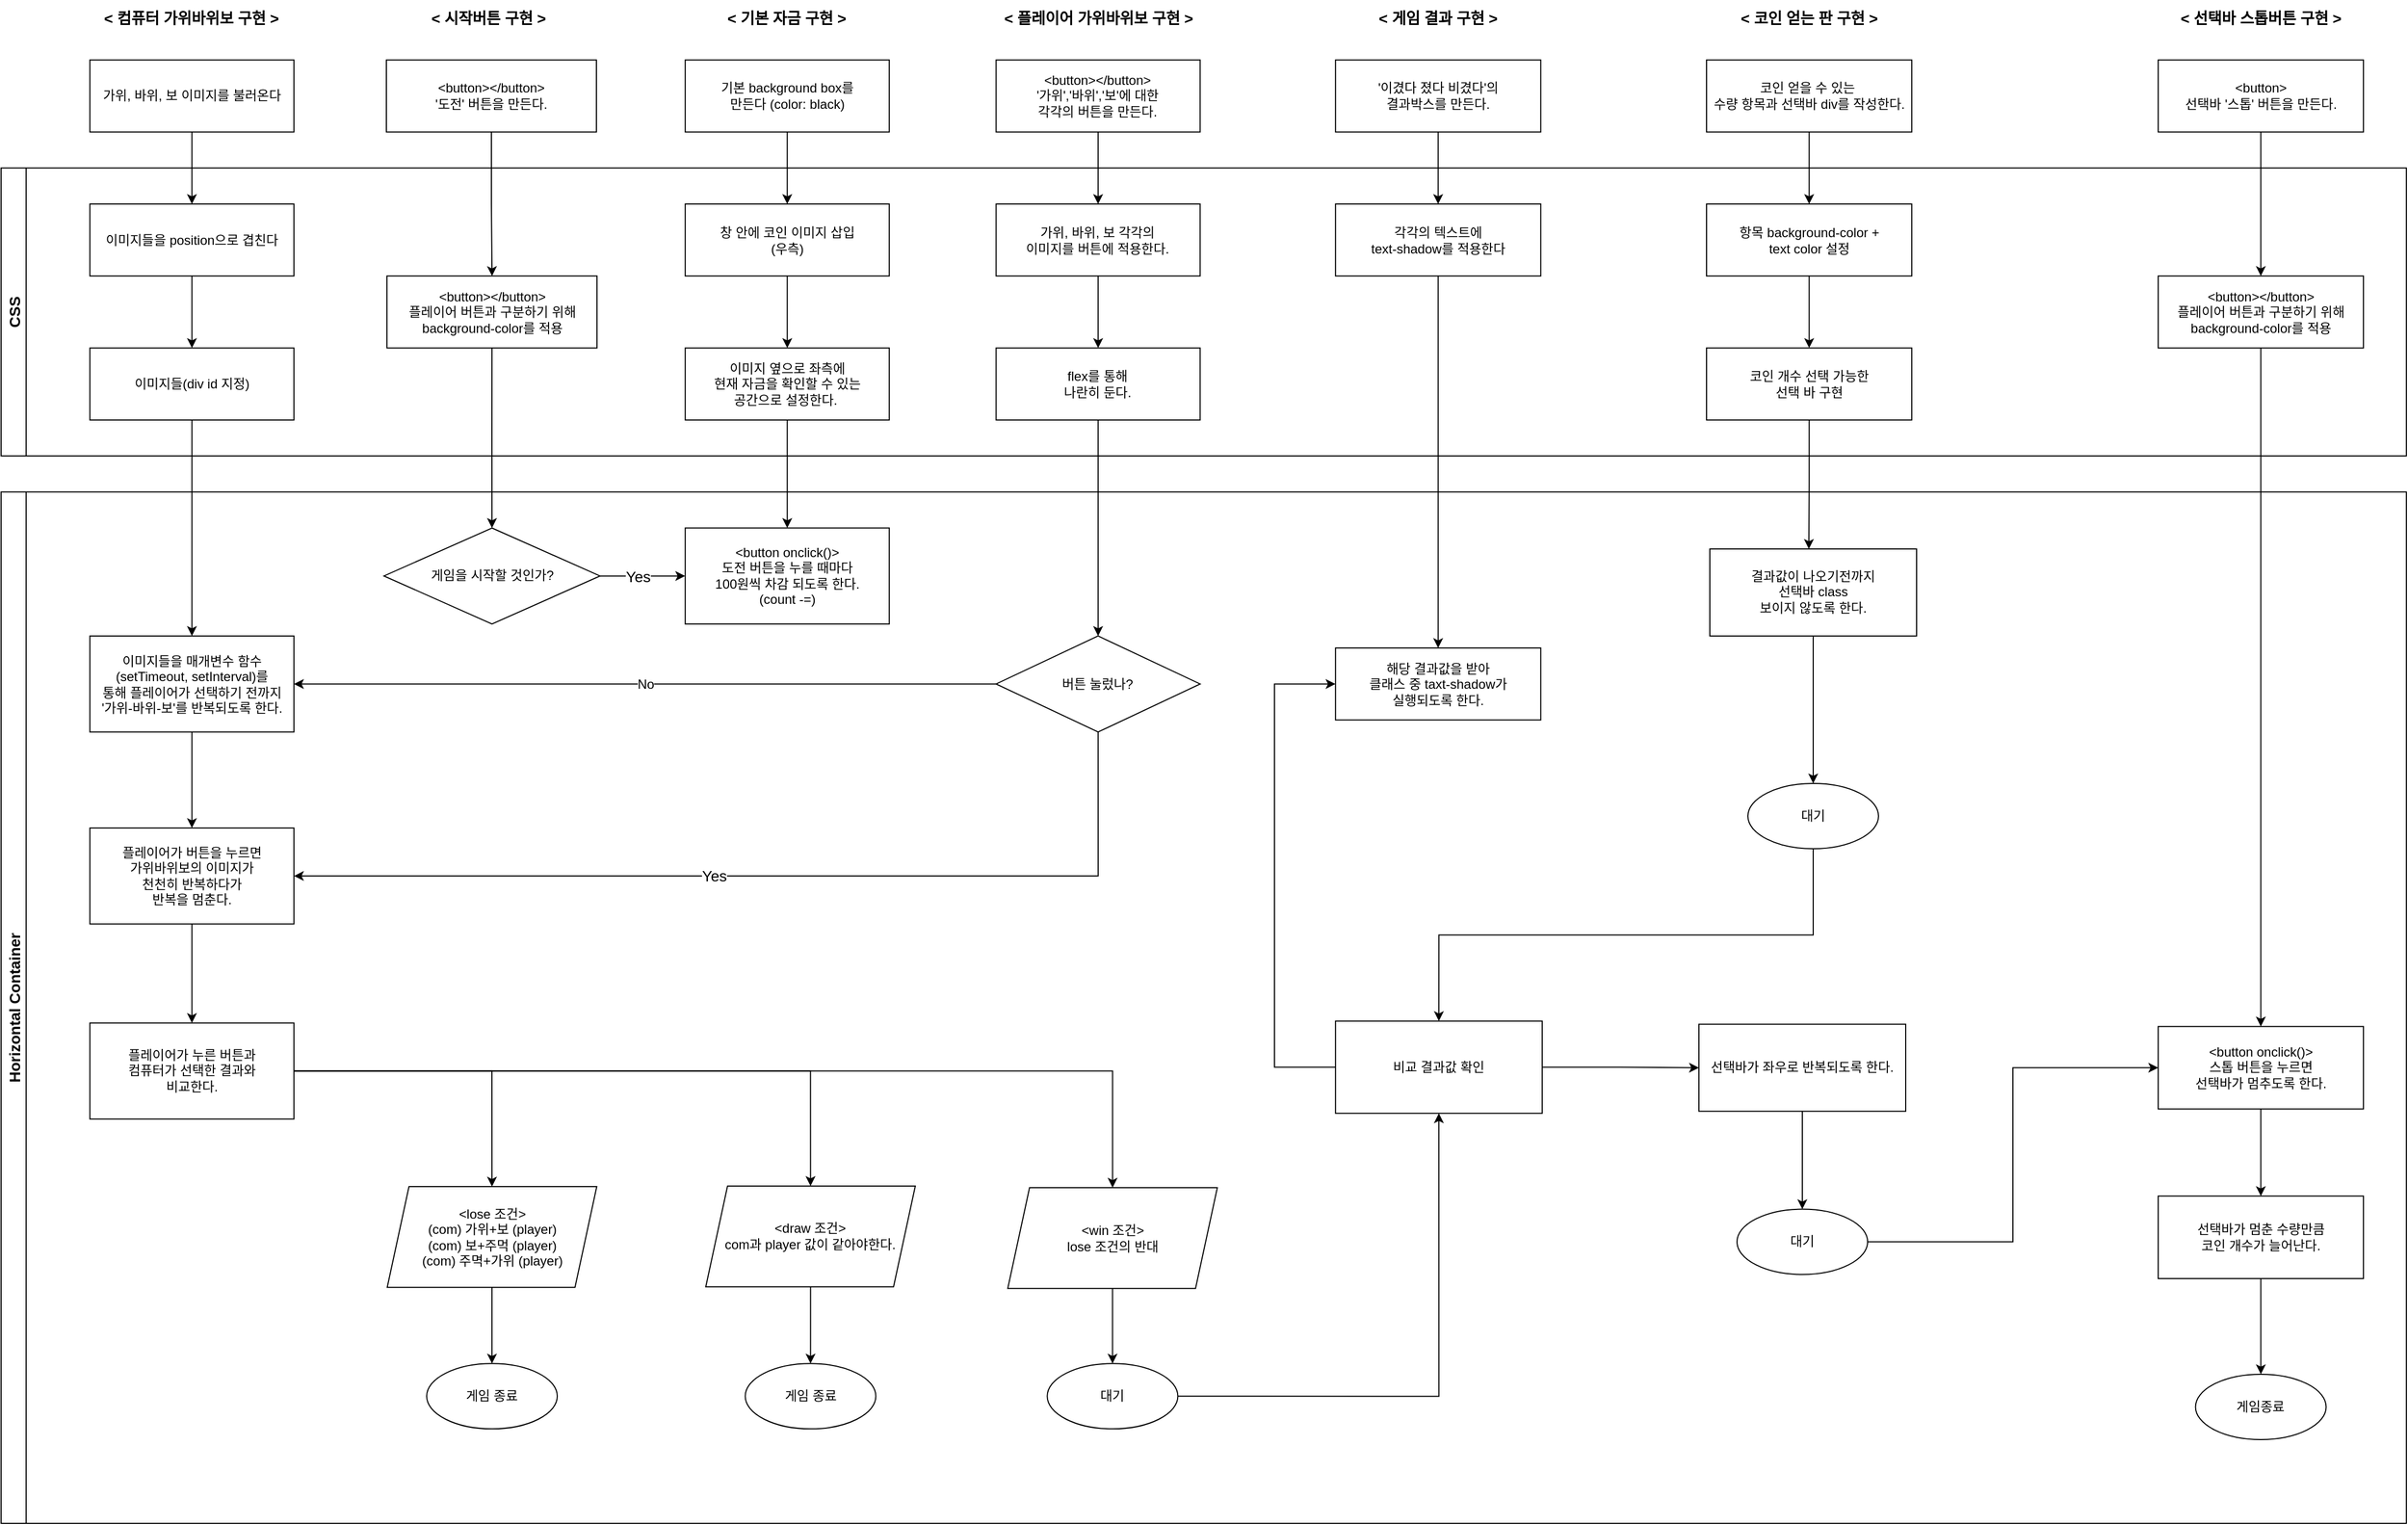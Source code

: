 <mxfile version="20.3.1" type="device"><diagram id="v_62UQOe8SPIbE1IwEj7" name="페이지-1"><mxGraphModel dx="2037" dy="1144" grid="1" gridSize="10" guides="1" tooltips="1" connect="1" arrows="1" fold="1" page="1" pageScale="1" pageWidth="2336" pageHeight="1654" math="0" shadow="0"><root><mxCell id="0"/><mxCell id="1" parent="0"/><mxCell id="Wy5pIwlxlIMgdkzt-to2-44" value="가위, 바위, 보 이미지를 불러온다" style="rounded=0;whiteSpace=wrap;html=1;" vertex="1" parent="1"><mxGeometry x="191.607" y="195.14" width="187.476" height="66.168" as="geometry"/></mxCell><mxCell id="Wy5pIwlxlIMgdkzt-to2-45" value="&amp;lt; 컴퓨터 가위바위보 구현 &amp;gt;" style="text;html=1;strokeColor=none;fillColor=none;align=center;verticalAlign=middle;whiteSpace=wrap;rounded=0;fontSize=14;fontStyle=1" vertex="1" parent="1"><mxGeometry x="197.121" y="140" width="176.448" height="33.084" as="geometry"/></mxCell><mxCell id="Wy5pIwlxlIMgdkzt-to2-47" value="이미지들을 position으로 겹친다" style="rounded=0;whiteSpace=wrap;html=1;" vertex="1" parent="1"><mxGeometry x="191.607" y="327.477" width="187.476" height="66.168" as="geometry"/></mxCell><mxCell id="Wy5pIwlxlIMgdkzt-to2-43" value="" style="edgeStyle=orthogonalEdgeStyle;rounded=0;orthogonalLoop=1;jettySize=auto;html=1;fontSize=14;" edge="1" parent="1" source="Wy5pIwlxlIMgdkzt-to2-44" target="Wy5pIwlxlIMgdkzt-to2-47"><mxGeometry relative="1" as="geometry"/></mxCell><mxCell id="Wy5pIwlxlIMgdkzt-to2-49" value="이미지들(div id 지정)" style="rounded=0;whiteSpace=wrap;html=1;" vertex="1" parent="1"><mxGeometry x="191.607" y="459.813" width="187.476" height="66.168" as="geometry"/></mxCell><mxCell id="Wy5pIwlxlIMgdkzt-to2-46" value="" style="edgeStyle=orthogonalEdgeStyle;rounded=0;orthogonalLoop=1;jettySize=auto;html=1;fontSize=14;" edge="1" parent="1" source="Wy5pIwlxlIMgdkzt-to2-47" target="Wy5pIwlxlIMgdkzt-to2-49"><mxGeometry relative="1" as="geometry"/></mxCell><mxCell id="Wy5pIwlxlIMgdkzt-to2-50" value="&amp;lt; 시작버튼 구현 &amp;gt;" style="text;html=1;strokeColor=none;fillColor=none;align=center;verticalAlign=middle;whiteSpace=wrap;rounded=0;fontSize=14;fontStyle=1" vertex="1" parent="1"><mxGeometry x="469.514" y="140" width="176.448" height="33.084" as="geometry"/></mxCell><mxCell id="Wy5pIwlxlIMgdkzt-to2-52" value="&amp;lt;button&amp;gt;&amp;lt;/button&amp;gt;&lt;br&gt;'도전' 버튼을 만든다." style="rounded=0;whiteSpace=wrap;html=1;" vertex="1" parent="1"><mxGeometry x="464.0" y="195.14" width="192.99" height="66.168" as="geometry"/></mxCell><mxCell id="Wy5pIwlxlIMgdkzt-to2-53" value="게임을 시작할 것인가?" style="rhombus;whiteSpace=wrap;html=1;rounded=0;" vertex="1" parent="1"><mxGeometry x="461.794" y="625.234" width="198.505" height="88.224" as="geometry"/></mxCell><mxCell id="Wy5pIwlxlIMgdkzt-to2-54" value="기본 background box를&lt;br&gt;만든다 (color: black)" style="rounded=0;whiteSpace=wrap;html=1;" vertex="1" parent="1"><mxGeometry x="738.598" y="195.14" width="187.476" height="66.168" as="geometry"/></mxCell><mxCell id="Wy5pIwlxlIMgdkzt-to2-55" value="" style="edgeStyle=orthogonalEdgeStyle;rounded=0;orthogonalLoop=1;jettySize=auto;html=1;fontSize=14;" edge="1" parent="1" source="Wy5pIwlxlIMgdkzt-to2-54" target="Wy5pIwlxlIMgdkzt-to2-57"><mxGeometry relative="1" as="geometry"/></mxCell><mxCell id="Wy5pIwlxlIMgdkzt-to2-56" value="&amp;lt; 기본 자금 구현 &amp;gt;" style="text;html=1;strokeColor=none;fillColor=none;align=center;verticalAlign=middle;whiteSpace=wrap;rounded=0;fontSize=14;fontStyle=1" vertex="1" parent="1"><mxGeometry x="744.112" y="140" width="176.448" height="33.084" as="geometry"/></mxCell><mxCell id="Wy5pIwlxlIMgdkzt-to2-57" value="창 안에 코인 이미지 삽입&lt;br&gt;(우측)" style="rounded=0;whiteSpace=wrap;html=1;" vertex="1" parent="1"><mxGeometry x="738.598" y="327.477" width="187.476" height="66.168" as="geometry"/></mxCell><mxCell id="Wy5pIwlxlIMgdkzt-to2-58" value="" style="edgeStyle=orthogonalEdgeStyle;rounded=0;orthogonalLoop=1;jettySize=auto;html=1;fontSize=14;" edge="1" parent="1" source="Wy5pIwlxlIMgdkzt-to2-57" target="Wy5pIwlxlIMgdkzt-to2-59"><mxGeometry relative="1" as="geometry"/></mxCell><mxCell id="Wy5pIwlxlIMgdkzt-to2-59" value="이미지 옆으로 좌측에&lt;br&gt;현재 자금을 확인할 수 있는&lt;br&gt;공간으로 설정한다.&amp;nbsp;" style="rounded=0;whiteSpace=wrap;html=1;" vertex="1" parent="1"><mxGeometry x="738.598" y="459.813" width="187.476" height="66.168" as="geometry"/></mxCell><mxCell id="Wy5pIwlxlIMgdkzt-to2-60" value="&amp;lt;button onclick()&amp;gt;&lt;br&gt;도전 버튼을 누를 때마다&lt;br&gt;100원씩 차감 되도록 한다.&lt;br&gt;(count -=)" style="rounded=0;whiteSpace=wrap;html=1;" vertex="1" parent="1"><mxGeometry x="738.598" y="625.234" width="187.476" height="88.224" as="geometry"/></mxCell><mxCell id="Wy5pIwlxlIMgdkzt-to2-61" value="" style="edgeStyle=orthogonalEdgeStyle;rounded=0;orthogonalLoop=1;jettySize=auto;html=1;fontSize=14;" edge="1" parent="1" source="Wy5pIwlxlIMgdkzt-to2-59" target="Wy5pIwlxlIMgdkzt-to2-60"><mxGeometry relative="1" as="geometry"/></mxCell><mxCell id="Wy5pIwlxlIMgdkzt-to2-62" style="edgeStyle=orthogonalEdgeStyle;rounded=0;orthogonalLoop=1;jettySize=auto;html=1;exitX=1;exitY=0.5;exitDx=0;exitDy=0;entryX=0;entryY=0.5;entryDx=0;entryDy=0;fontSize=14;" edge="1" parent="1" source="Wy5pIwlxlIMgdkzt-to2-53" target="Wy5pIwlxlIMgdkzt-to2-60"><mxGeometry relative="1" as="geometry"/></mxCell><mxCell id="Wy5pIwlxlIMgdkzt-to2-63" value="Yes" style="edgeLabel;html=1;align=center;verticalAlign=middle;resizable=0;points=[];fontSize=14;" vertex="1" connectable="0" parent="Wy5pIwlxlIMgdkzt-to2-62"><mxGeometry x="-0.38" y="1" relative="1" as="geometry"><mxPoint x="10" y="1" as="offset"/></mxGeometry></mxCell><mxCell id="Wy5pIwlxlIMgdkzt-to2-64" value="&amp;lt; 플레이어 가위바위보 구현 &amp;gt;" style="text;html=1;strokeColor=none;fillColor=none;align=center;verticalAlign=middle;whiteSpace=wrap;rounded=0;fontSize=14;fontStyle=1" vertex="1" parent="1"><mxGeometry x="1007.681" y="140" width="220.561" height="33.084" as="geometry"/></mxCell><mxCell id="Wy5pIwlxlIMgdkzt-to2-65" value="&amp;lt;button&amp;gt;&amp;lt;/button&amp;gt;&lt;br&gt;'가위','바위','보'에 대한&lt;br&gt;각각의 버튼을 만든다." style="rounded=0;whiteSpace=wrap;html=1;" vertex="1" parent="1"><mxGeometry x="1024.224" y="195.14" width="187.476" height="66.168" as="geometry"/></mxCell><mxCell id="Wy5pIwlxlIMgdkzt-to2-66" value="가위, 바위, 보 각각의&lt;br&gt;이미지를 버튼에 적용한다." style="rounded=0;whiteSpace=wrap;html=1;" vertex="1" parent="1"><mxGeometry x="1024.224" y="327.477" width="187.476" height="66.168" as="geometry"/></mxCell><mxCell id="Wy5pIwlxlIMgdkzt-to2-67" value="" style="edgeStyle=orthogonalEdgeStyle;rounded=0;orthogonalLoop=1;jettySize=auto;html=1;fontSize=14;" edge="1" parent="1" source="Wy5pIwlxlIMgdkzt-to2-65" target="Wy5pIwlxlIMgdkzt-to2-66"><mxGeometry relative="1" as="geometry"/></mxCell><mxCell id="Wy5pIwlxlIMgdkzt-to2-68" value="flex를 통해&lt;br&gt;나란히 둔다." style="rounded=0;whiteSpace=wrap;html=1;" vertex="1" parent="1"><mxGeometry x="1024.224" y="459.813" width="187.476" height="66.168" as="geometry"/></mxCell><mxCell id="Wy5pIwlxlIMgdkzt-to2-69" value="" style="edgeStyle=orthogonalEdgeStyle;rounded=0;orthogonalLoop=1;jettySize=auto;html=1;fontSize=14;" edge="1" parent="1" source="Wy5pIwlxlIMgdkzt-to2-66" target="Wy5pIwlxlIMgdkzt-to2-68"><mxGeometry relative="1" as="geometry"/></mxCell><mxCell id="Wy5pIwlxlIMgdkzt-to2-75" value="CSS" style="swimlane;horizontal=0;strokeColor=default;fontSize=14;" vertex="1" parent="1"><mxGeometry x="110" y="294.39" width="2210" height="264.67" as="geometry"/></mxCell><mxCell id="Wy5pIwlxlIMgdkzt-to2-76" value="&amp;lt;button&amp;gt;&amp;lt;/button&amp;gt;&lt;br&gt;플레이어 버튼과 구분하기 위해&lt;br&gt;background-color를 적용" style="rounded=0;whiteSpace=wrap;html=1;" vertex="1" parent="Wy5pIwlxlIMgdkzt-to2-75"><mxGeometry x="354.551" y="99.252" width="192.99" height="66.168" as="geometry"/></mxCell><mxCell id="Wy5pIwlxlIMgdkzt-to2-118" value="각각의 텍스트에&lt;br&gt;text-shadow를 적용한다" style="rounded=0;whiteSpace=wrap;html=1;strokeColor=default;fontSize=12;" vertex="1" parent="Wy5pIwlxlIMgdkzt-to2-75"><mxGeometry x="1226.102" y="33.084" width="188.579" height="66.168" as="geometry"/></mxCell><mxCell id="Wy5pIwlxlIMgdkzt-to2-153" value="항목 background-color +&lt;br&gt;text color 설정" style="rounded=0;whiteSpace=wrap;html=1;strokeColor=default;fontSize=12;" vertex="1" parent="Wy5pIwlxlIMgdkzt-to2-75"><mxGeometry x="1566.992" y="33.088" width="188.579" height="66.168" as="geometry"/></mxCell><mxCell id="Wy5pIwlxlIMgdkzt-to2-155" value="코인 개수 선택 가능한&lt;br&gt;선택 바 구현" style="rounded=0;whiteSpace=wrap;html=1;strokeColor=default;fontSize=12;" vertex="1" parent="Wy5pIwlxlIMgdkzt-to2-75"><mxGeometry x="1566.992" y="165.417" width="188.579" height="66.168" as="geometry"/></mxCell><mxCell id="Wy5pIwlxlIMgdkzt-to2-156" value="" style="edgeStyle=orthogonalEdgeStyle;rounded=0;orthogonalLoop=1;jettySize=auto;html=1;fontSize=12;" edge="1" parent="Wy5pIwlxlIMgdkzt-to2-75" source="Wy5pIwlxlIMgdkzt-to2-153" target="Wy5pIwlxlIMgdkzt-to2-155"><mxGeometry relative="1" as="geometry"/></mxCell><mxCell id="Wy5pIwlxlIMgdkzt-to2-180" value="&amp;lt;button&amp;gt;&amp;lt;/button&amp;gt;&lt;br&gt;플레이어 버튼과 구분하기 위해&lt;br&gt;background-color를 적용" style="rounded=0;whiteSpace=wrap;html=1;strokeColor=default;fontSize=12;" vertex="1" parent="Wy5pIwlxlIMgdkzt-to2-75"><mxGeometry x="1981.992" y="99.258" width="188.579" height="66.168" as="geometry"/></mxCell><mxCell id="Wy5pIwlxlIMgdkzt-to2-77" value="" style="edgeStyle=orthogonalEdgeStyle;rounded=0;orthogonalLoop=1;jettySize=auto;html=1;fontSize=14;" edge="1" parent="1" source="Wy5pIwlxlIMgdkzt-to2-52" target="Wy5pIwlxlIMgdkzt-to2-76"><mxGeometry relative="1" as="geometry"/></mxCell><mxCell id="Wy5pIwlxlIMgdkzt-to2-78" style="edgeStyle=orthogonalEdgeStyle;rounded=0;orthogonalLoop=1;jettySize=auto;html=1;exitX=0.5;exitY=1;exitDx=0;exitDy=0;fontSize=14;" edge="1" parent="1" source="Wy5pIwlxlIMgdkzt-to2-76" target="Wy5pIwlxlIMgdkzt-to2-53"><mxGeometry relative="1" as="geometry"/></mxCell><mxCell id="Wy5pIwlxlIMgdkzt-to2-79" value="Horizontal Container" style="swimlane;horizontal=0;strokeColor=default;fontSize=14;" vertex="1" parent="1"><mxGeometry x="110" y="592.15" width="2210" height="947.85" as="geometry"/></mxCell><mxCell id="Wy5pIwlxlIMgdkzt-to2-107" value="No" style="edgeStyle=orthogonalEdgeStyle;rounded=0;orthogonalLoop=1;jettySize=auto;html=1;entryX=1;entryY=0.5;entryDx=0;entryDy=0;fontSize=12;" edge="1" parent="Wy5pIwlxlIMgdkzt-to2-79" source="Wy5pIwlxlIMgdkzt-to2-82" target="Wy5pIwlxlIMgdkzt-to2-70"><mxGeometry relative="1" as="geometry"/></mxCell><mxCell id="Wy5pIwlxlIMgdkzt-to2-82" value="버튼 눌렀나?" style="rhombus;whiteSpace=wrap;html=1;strokeColor=default;fontSize=12;" vertex="1" parent="Wy5pIwlxlIMgdkzt-to2-79"><mxGeometry x="914.224" y="132.336" width="187.476" height="88.224" as="geometry"/></mxCell><mxCell id="Wy5pIwlxlIMgdkzt-to2-70" value="이미지들을 매개변수 함수&lt;br&gt;(setTimeout, setInterval)를&lt;br&gt;통해 플레이어가 선택하기 전까지&lt;br&gt;'가위-바위-보'를 반복되도록 한다." style="rounded=0;whiteSpace=wrap;html=1;" vertex="1" parent="Wy5pIwlxlIMgdkzt-to2-79"><mxGeometry x="81.607" y="132.336" width="187.476" height="88.224" as="geometry"/></mxCell><mxCell id="Wy5pIwlxlIMgdkzt-to2-120" value="해당 결과값을 받아&lt;br&gt;클래스 중 taxt-shadow가&lt;br&gt;실행되도록 한다." style="rounded=0;whiteSpace=wrap;html=1;strokeColor=default;fontSize=12;" vertex="1" parent="Wy5pIwlxlIMgdkzt-to2-79"><mxGeometry x="1226.102" y="143.364" width="188.579" height="66.168" as="geometry"/></mxCell><mxCell id="Wy5pIwlxlIMgdkzt-to2-192" style="edgeStyle=orthogonalEdgeStyle;rounded=0;orthogonalLoop=1;jettySize=auto;html=1;exitX=1;exitY=0.5;exitDx=0;exitDy=0;entryX=0;entryY=0.5;entryDx=0;entryDy=0;fontSize=12;" edge="1" parent="Wy5pIwlxlIMgdkzt-to2-79" source="Wy5pIwlxlIMgdkzt-to2-128" target="Wy5pIwlxlIMgdkzt-to2-176"><mxGeometry relative="1" as="geometry"/></mxCell><mxCell id="Wy5pIwlxlIMgdkzt-to2-197" style="edgeStyle=orthogonalEdgeStyle;rounded=0;orthogonalLoop=1;jettySize=auto;html=1;exitX=0;exitY=0.5;exitDx=0;exitDy=0;entryX=0;entryY=0.5;entryDx=0;entryDy=0;fontSize=12;" edge="1" parent="Wy5pIwlxlIMgdkzt-to2-79" source="Wy5pIwlxlIMgdkzt-to2-128" target="Wy5pIwlxlIMgdkzt-to2-120"><mxGeometry relative="1" as="geometry"><Array as="points"><mxPoint x="1170" y="529"/><mxPoint x="1170" y="176"/></Array></mxGeometry></mxCell><mxCell id="Wy5pIwlxlIMgdkzt-to2-128" value="비교 결과값 확인" style="whiteSpace=wrap;html=1;rounded=0;" vertex="1" parent="Wy5pIwlxlIMgdkzt-to2-79"><mxGeometry x="1226.1" y="486.23" width="189.9" height="84.77" as="geometry"/></mxCell><mxCell id="Wy5pIwlxlIMgdkzt-to2-150" style="edgeStyle=orthogonalEdgeStyle;rounded=0;orthogonalLoop=1;jettySize=auto;html=1;exitX=1;exitY=0.5;exitDx=0;exitDy=0;entryX=0.5;entryY=1;entryDx=0;entryDy=0;fontSize=12;" edge="1" parent="Wy5pIwlxlIMgdkzt-to2-79" source="Wy5pIwlxlIMgdkzt-to2-140" target="Wy5pIwlxlIMgdkzt-to2-128"><mxGeometry relative="1" as="geometry"/></mxCell><mxCell id="Wy5pIwlxlIMgdkzt-to2-140" value="대기" style="ellipse;whiteSpace=wrap;html=1;rounded=0;" vertex="1" parent="Wy5pIwlxlIMgdkzt-to2-79"><mxGeometry x="961.213" y="801.01" width="120" height="60" as="geometry"/></mxCell><mxCell id="Wy5pIwlxlIMgdkzt-to2-142" value="게임 종료" style="ellipse;whiteSpace=wrap;html=1;rounded=0;" vertex="1" parent="Wy5pIwlxlIMgdkzt-to2-79"><mxGeometry x="683.736" y="801.01" width="120" height="60" as="geometry"/></mxCell><mxCell id="Wy5pIwlxlIMgdkzt-to2-146" value="게임 종료" style="ellipse;whiteSpace=wrap;html=1;rounded=0;" vertex="1" parent="Wy5pIwlxlIMgdkzt-to2-79"><mxGeometry x="391.046" y="801.01" width="120" height="60" as="geometry"/></mxCell><mxCell id="Wy5pIwlxlIMgdkzt-to2-168" value="&amp;lt;win 조건&amp;gt;&lt;br&gt;lose 조건의 반대" style="shape=parallelogram;perimeter=parallelogramPerimeter;whiteSpace=wrap;html=1;fixedSize=1;strokeColor=default;fontSize=12;" vertex="1" parent="Wy5pIwlxlIMgdkzt-to2-79"><mxGeometry x="924.95" y="639.39" width="192.53" height="92.62" as="geometry"/></mxCell><mxCell id="Wy5pIwlxlIMgdkzt-to2-141" value="" style="edgeStyle=orthogonalEdgeStyle;rounded=0;orthogonalLoop=1;jettySize=auto;html=1;fontSize=12;exitX=0.5;exitY=1;exitDx=0;exitDy=0;" edge="1" parent="Wy5pIwlxlIMgdkzt-to2-79" source="Wy5pIwlxlIMgdkzt-to2-168" target="Wy5pIwlxlIMgdkzt-to2-140"><mxGeometry relative="1" as="geometry"><mxPoint x="1021.286" y="726.617" as="sourcePoint"/></mxGeometry></mxCell><mxCell id="Wy5pIwlxlIMgdkzt-to2-173" value="" style="edgeStyle=orthogonalEdgeStyle;rounded=0;orthogonalLoop=1;jettySize=auto;html=1;fontSize=12;" edge="1" parent="Wy5pIwlxlIMgdkzt-to2-79" source="Wy5pIwlxlIMgdkzt-to2-169" target="Wy5pIwlxlIMgdkzt-to2-142"><mxGeometry relative="1" as="geometry"/></mxCell><mxCell id="Wy5pIwlxlIMgdkzt-to2-169" value="&amp;lt;draw 조건&amp;gt;&lt;br&gt;com과 player 값이 같아야한다." style="shape=parallelogram;perimeter=parallelogramPerimeter;whiteSpace=wrap;html=1;fixedSize=1;strokeColor=default;fontSize=12;" vertex="1" parent="Wy5pIwlxlIMgdkzt-to2-79"><mxGeometry x="647.47" y="637.85" width="192.53" height="92.62" as="geometry"/></mxCell><mxCell id="Wy5pIwlxlIMgdkzt-to2-186" style="edgeStyle=orthogonalEdgeStyle;rounded=0;orthogonalLoop=1;jettySize=auto;html=1;exitX=1;exitY=0.5;exitDx=0;exitDy=0;entryX=0.5;entryY=0;entryDx=0;entryDy=0;fontSize=12;" edge="1" parent="Wy5pIwlxlIMgdkzt-to2-79" source="Wy5pIwlxlIMgdkzt-to2-112" target="Wy5pIwlxlIMgdkzt-to2-169"><mxGeometry relative="1" as="geometry"/></mxCell><mxCell id="Wy5pIwlxlIMgdkzt-to2-187" style="edgeStyle=orthogonalEdgeStyle;rounded=0;orthogonalLoop=1;jettySize=auto;html=1;exitX=1;exitY=0.5;exitDx=0;exitDy=0;fontSize=12;" edge="1" parent="Wy5pIwlxlIMgdkzt-to2-79" source="Wy5pIwlxlIMgdkzt-to2-112" target="Wy5pIwlxlIMgdkzt-to2-168"><mxGeometry relative="1" as="geometry"/></mxCell><mxCell id="Wy5pIwlxlIMgdkzt-to2-112" value="플레이어가 누른 버튼과&lt;br&gt;컴퓨터가 선택한 결과와&lt;br&gt;비교한다." style="rounded=0;whiteSpace=wrap;html=1;" vertex="1" parent="Wy5pIwlxlIMgdkzt-to2-79"><mxGeometry x="81.607" y="488.003" width="187.476" height="88.224" as="geometry"/></mxCell><mxCell id="Wy5pIwlxlIMgdkzt-to2-176" value="선택바가 좌우로 반복되도록 한다." style="rounded=0;whiteSpace=wrap;html=1;strokeColor=default;fontSize=12;" vertex="1" parent="Wy5pIwlxlIMgdkzt-to2-79"><mxGeometry x="1560" y="489.12" width="190" height="80" as="geometry"/></mxCell><mxCell id="Wy5pIwlxlIMgdkzt-to2-163" value="결과값이 나오기전까지&lt;br&gt;선택바 class&lt;br&gt;보이지 않도록 한다." style="whiteSpace=wrap;html=1;rounded=0;" vertex="1" parent="Wy5pIwlxlIMgdkzt-to2-79"><mxGeometry x="1570" y="52.34" width="190" height="80" as="geometry"/></mxCell><mxCell id="Wy5pIwlxlIMgdkzt-to2-182" value="&amp;lt;button onclick()&amp;gt;&lt;br&gt;스톱 버튼을 누르면&lt;br&gt;선택바가 멈추도록 한다." style="rounded=0;whiteSpace=wrap;html=1;strokeColor=default;fontSize=12;" vertex="1" parent="Wy5pIwlxlIMgdkzt-to2-79"><mxGeometry x="1981.99" y="491.2" width="188.58" height="75.84" as="geometry"/></mxCell><mxCell id="Wy5pIwlxlIMgdkzt-to2-198" style="edgeStyle=orthogonalEdgeStyle;rounded=0;orthogonalLoop=1;jettySize=auto;html=1;exitX=0.5;exitY=1;exitDx=0;exitDy=0;entryX=0.5;entryY=0;entryDx=0;entryDy=0;fontSize=12;" edge="1" parent="Wy5pIwlxlIMgdkzt-to2-79" source="Wy5pIwlxlIMgdkzt-to2-190" target="Wy5pIwlxlIMgdkzt-to2-128"><mxGeometry relative="1" as="geometry"/></mxCell><mxCell id="Wy5pIwlxlIMgdkzt-to2-190" value="대기" style="ellipse;whiteSpace=wrap;html=1;rounded=0;" vertex="1" parent="Wy5pIwlxlIMgdkzt-to2-79"><mxGeometry x="1605" y="267.85" width="120" height="60" as="geometry"/></mxCell><mxCell id="Wy5pIwlxlIMgdkzt-to2-191" value="" style="edgeStyle=orthogonalEdgeStyle;rounded=0;orthogonalLoop=1;jettySize=auto;html=1;fontSize=12;" edge="1" parent="Wy5pIwlxlIMgdkzt-to2-79" source="Wy5pIwlxlIMgdkzt-to2-163" target="Wy5pIwlxlIMgdkzt-to2-190"><mxGeometry relative="1" as="geometry"/></mxCell><mxCell id="Wy5pIwlxlIMgdkzt-to2-104" value="플레이어가 버튼을 누르면&lt;br&gt;가위바위보의 이미지가&lt;br&gt;천천히 반복하다가&lt;br&gt;반복을 멈춘다." style="rounded=0;whiteSpace=wrap;html=1;" vertex="1" parent="1"><mxGeometry x="191.607" y="900.935" width="187.476" height="88.224" as="geometry"/></mxCell><mxCell id="Wy5pIwlxlIMgdkzt-to2-83" style="edgeStyle=orthogonalEdgeStyle;rounded=0;orthogonalLoop=1;jettySize=auto;html=1;exitX=0.5;exitY=1;exitDx=0;exitDy=0;entryX=0.5;entryY=0;entryDx=0;entryDy=0;fontSize=14;" edge="1" parent="1" source="Wy5pIwlxlIMgdkzt-to2-68" target="Wy5pIwlxlIMgdkzt-to2-82"><mxGeometry relative="1" as="geometry"/></mxCell><mxCell id="Wy5pIwlxlIMgdkzt-to2-89" value="" style="edgeStyle=orthogonalEdgeStyle;rounded=0;orthogonalLoop=1;jettySize=auto;html=1;fontSize=14;entryX=1;entryY=0.5;entryDx=0;entryDy=0;exitX=0.5;exitY=1;exitDx=0;exitDy=0;" edge="1" parent="1" source="Wy5pIwlxlIMgdkzt-to2-82" target="Wy5pIwlxlIMgdkzt-to2-104"><mxGeometry relative="1" as="geometry"><mxPoint x="1117.962" y="878.879" as="targetPoint"/><Array as="points"><mxPoint x="1118" y="945"/></Array></mxGeometry></mxCell><mxCell id="Wy5pIwlxlIMgdkzt-to2-90" value="Yes" style="edgeLabel;html=1;align=center;verticalAlign=middle;resizable=0;points=[];fontSize=14;" vertex="1" connectable="0" parent="Wy5pIwlxlIMgdkzt-to2-89"><mxGeometry x="0.051" relative="1" as="geometry"><mxPoint x="-28" as="offset"/></mxGeometry></mxCell><mxCell id="Wy5pIwlxlIMgdkzt-to2-108" style="edgeStyle=orthogonalEdgeStyle;rounded=0;orthogonalLoop=1;jettySize=auto;html=1;exitX=0.5;exitY=1;exitDx=0;exitDy=0;entryX=0.5;entryY=0;entryDx=0;entryDy=0;fontSize=12;" edge="1" parent="1" source="Wy5pIwlxlIMgdkzt-to2-70" target="Wy5pIwlxlIMgdkzt-to2-104"><mxGeometry relative="1" as="geometry"/></mxCell><mxCell id="Wy5pIwlxlIMgdkzt-to2-48" value="" style="edgeStyle=orthogonalEdgeStyle;rounded=0;orthogonalLoop=1;jettySize=auto;html=1;fontSize=14;entryX=0.5;entryY=0;entryDx=0;entryDy=0;" edge="1" parent="1" source="Wy5pIwlxlIMgdkzt-to2-49" target="Wy5pIwlxlIMgdkzt-to2-70"><mxGeometry relative="1" as="geometry"><mxPoint x="285.346" y="680.374" as="targetPoint"/></mxGeometry></mxCell><mxCell id="Wy5pIwlxlIMgdkzt-to2-116" value="&amp;lt; 게임 결과 구현 &amp;gt;" style="text;html=1;strokeColor=none;fillColor=none;align=center;verticalAlign=middle;whiteSpace=wrap;rounded=0;fontSize=14;fontStyle=1" vertex="1" parent="1"><mxGeometry x="1320.111" y="140" width="220.561" height="33.084" as="geometry"/></mxCell><mxCell id="Wy5pIwlxlIMgdkzt-to2-119" value="" style="edgeStyle=orthogonalEdgeStyle;rounded=0;orthogonalLoop=1;jettySize=auto;html=1;fontSize=12;" edge="1" parent="1" source="Wy5pIwlxlIMgdkzt-to2-117" target="Wy5pIwlxlIMgdkzt-to2-118"><mxGeometry relative="1" as="geometry"/></mxCell><mxCell id="Wy5pIwlxlIMgdkzt-to2-117" value="'이겼다 졌다 비겼다'의&lt;br&gt;결과박스를 만든다." style="rounded=0;whiteSpace=wrap;html=1;strokeColor=default;fontSize=12;" vertex="1" parent="1"><mxGeometry x="1336.102" y="195.14" width="188.579" height="66.168" as="geometry"/></mxCell><mxCell id="Wy5pIwlxlIMgdkzt-to2-121" value="" style="edgeStyle=orthogonalEdgeStyle;rounded=0;orthogonalLoop=1;jettySize=auto;html=1;fontSize=12;" edge="1" parent="1" source="Wy5pIwlxlIMgdkzt-to2-118" target="Wy5pIwlxlIMgdkzt-to2-120"><mxGeometry relative="1" as="geometry"/></mxCell><mxCell id="Wy5pIwlxlIMgdkzt-to2-113" value="" style="edgeStyle=orthogonalEdgeStyle;rounded=0;orthogonalLoop=1;jettySize=auto;html=1;fontSize=12;" edge="1" parent="1" source="Wy5pIwlxlIMgdkzt-to2-104" target="Wy5pIwlxlIMgdkzt-to2-112"><mxGeometry relative="1" as="geometry"/></mxCell><mxCell id="Wy5pIwlxlIMgdkzt-to2-115" value="" style="edgeStyle=orthogonalEdgeStyle;rounded=0;orthogonalLoop=1;jettySize=auto;html=1;fontSize=12;entryX=0.5;entryY=0;entryDx=0;entryDy=0;" edge="1" parent="1" source="Wy5pIwlxlIMgdkzt-to2-112" target="Wy5pIwlxlIMgdkzt-to2-174"><mxGeometry relative="1" as="geometry"><mxPoint x="426.308" y="1121.495" as="targetPoint"/></mxGeometry></mxCell><mxCell id="Wy5pIwlxlIMgdkzt-to2-147" value="" style="edgeStyle=orthogonalEdgeStyle;rounded=0;orthogonalLoop=1;jettySize=auto;html=1;fontSize=12;exitX=0.5;exitY=1;exitDx=0;exitDy=0;" edge="1" parent="1" source="Wy5pIwlxlIMgdkzt-to2-174" target="Wy5pIwlxlIMgdkzt-to2-146"><mxGeometry relative="1" as="geometry"><mxPoint x="520.0" y="1318.767" as="sourcePoint"/></mxGeometry></mxCell><mxCell id="Wy5pIwlxlIMgdkzt-to2-151" value="&amp;lt; 코인 얻는 판 구현 &amp;gt;" style="text;html=1;strokeColor=none;fillColor=none;align=center;verticalAlign=middle;whiteSpace=wrap;rounded=0;fontSize=14;fontStyle=1" vertex="1" parent="1"><mxGeometry x="1661.001" y="140" width="220.561" height="33.084" as="geometry"/></mxCell><mxCell id="Wy5pIwlxlIMgdkzt-to2-154" value="" style="edgeStyle=orthogonalEdgeStyle;rounded=0;orthogonalLoop=1;jettySize=auto;html=1;fontSize=12;" edge="1" parent="1" source="Wy5pIwlxlIMgdkzt-to2-152" target="Wy5pIwlxlIMgdkzt-to2-153"><mxGeometry relative="1" as="geometry"/></mxCell><mxCell id="Wy5pIwlxlIMgdkzt-to2-152" value="코인 얻을 수 있는&amp;nbsp;&lt;br&gt;수량 항목과 선택바 div를 작성한다." style="rounded=0;whiteSpace=wrap;html=1;strokeColor=default;fontSize=12;" vertex="1" parent="1"><mxGeometry x="1676.992" y="195.14" width="188.579" height="66.168" as="geometry"/></mxCell><mxCell id="Wy5pIwlxlIMgdkzt-to2-158" value="" style="edgeStyle=orthogonalEdgeStyle;rounded=0;orthogonalLoop=1;jettySize=auto;html=1;fontSize=12;entryX=0.5;entryY=0;entryDx=0;entryDy=0;" edge="1" parent="1" source="Wy5pIwlxlIMgdkzt-to2-155"><mxGeometry relative="1" as="geometry"><mxPoint x="1771" y="644.49" as="targetPoint"/></mxGeometry></mxCell><mxCell id="Wy5pIwlxlIMgdkzt-to2-174" value="&amp;lt;lose 조건&amp;gt;&lt;br&gt;(com) 가위+보 (player)&lt;br&gt;(com) 보+주먹 (player)&lt;br&gt;(com) 주멱+가위 (player)" style="shape=parallelogram;perimeter=parallelogramPerimeter;whiteSpace=wrap;html=1;fixedSize=1;strokeColor=default;fontSize=12;" vertex="1" parent="1"><mxGeometry x="464.78" y="1230.54" width="192.53" height="92.62" as="geometry"/></mxCell><mxCell id="Wy5pIwlxlIMgdkzt-to2-178" value="&amp;lt; 선택바 스톱버튼 구현 &amp;gt;" style="text;html=1;strokeColor=none;fillColor=none;align=center;verticalAlign=middle;whiteSpace=wrap;rounded=0;fontSize=14;fontStyle=1" vertex="1" parent="1"><mxGeometry x="2076.001" y="140" width="220.561" height="33.084" as="geometry"/></mxCell><mxCell id="Wy5pIwlxlIMgdkzt-to2-181" value="" style="edgeStyle=orthogonalEdgeStyle;rounded=0;orthogonalLoop=1;jettySize=auto;html=1;fontSize=12;" edge="1" parent="1" source="Wy5pIwlxlIMgdkzt-to2-179" target="Wy5pIwlxlIMgdkzt-to2-180"><mxGeometry relative="1" as="geometry"/></mxCell><mxCell id="Wy5pIwlxlIMgdkzt-to2-179" value="&amp;lt;button&amp;gt;&lt;br&gt;선택바 '스톱' 버튼을 만든다." style="rounded=0;whiteSpace=wrap;html=1;strokeColor=default;fontSize=12;" vertex="1" parent="1"><mxGeometry x="2091.992" y="195.14" width="188.579" height="66.168" as="geometry"/></mxCell><mxCell id="Wy5pIwlxlIMgdkzt-to2-183" value="" style="edgeStyle=orthogonalEdgeStyle;rounded=0;orthogonalLoop=1;jettySize=auto;html=1;fontSize=12;" edge="1" parent="1" source="Wy5pIwlxlIMgdkzt-to2-180" target="Wy5pIwlxlIMgdkzt-to2-182"><mxGeometry relative="1" as="geometry"/></mxCell><mxCell id="Wy5pIwlxlIMgdkzt-to2-201" style="edgeStyle=orthogonalEdgeStyle;rounded=0;orthogonalLoop=1;jettySize=auto;html=1;exitX=1;exitY=0.5;exitDx=0;exitDy=0;entryX=0;entryY=0.5;entryDx=0;entryDy=0;fontSize=12;" edge="1" parent="1" source="Wy5pIwlxlIMgdkzt-to2-199" target="Wy5pIwlxlIMgdkzt-to2-182"><mxGeometry relative="1" as="geometry"/></mxCell><mxCell id="Wy5pIwlxlIMgdkzt-to2-199" value="대기" style="ellipse;whiteSpace=wrap;html=1;rounded=0;" vertex="1" parent="1"><mxGeometry x="1705" y="1251.27" width="120" height="60" as="geometry"/></mxCell><mxCell id="Wy5pIwlxlIMgdkzt-to2-200" value="" style="edgeStyle=orthogonalEdgeStyle;rounded=0;orthogonalLoop=1;jettySize=auto;html=1;fontSize=12;" edge="1" parent="1" source="Wy5pIwlxlIMgdkzt-to2-176" target="Wy5pIwlxlIMgdkzt-to2-199"><mxGeometry relative="1" as="geometry"/></mxCell><mxCell id="Wy5pIwlxlIMgdkzt-to2-209" value="" style="edgeStyle=orthogonalEdgeStyle;rounded=0;orthogonalLoop=1;jettySize=auto;html=1;fontSize=12;" edge="1" parent="1" source="Wy5pIwlxlIMgdkzt-to2-206" target="Wy5pIwlxlIMgdkzt-to2-208"><mxGeometry relative="1" as="geometry"/></mxCell><mxCell id="Wy5pIwlxlIMgdkzt-to2-206" value="선택바가 멈춘 수량만큼&lt;br&gt;코인 개수가 늘어난다." style="rounded=0;whiteSpace=wrap;html=1;strokeColor=default;fontSize=12;" vertex="1" parent="1"><mxGeometry x="2091.99" y="1239.19" width="188.58" height="75.84" as="geometry"/></mxCell><mxCell id="Wy5pIwlxlIMgdkzt-to2-207" value="" style="edgeStyle=orthogonalEdgeStyle;rounded=0;orthogonalLoop=1;jettySize=auto;html=1;fontSize=12;" edge="1" parent="1" source="Wy5pIwlxlIMgdkzt-to2-182" target="Wy5pIwlxlIMgdkzt-to2-206"><mxGeometry relative="1" as="geometry"/></mxCell><mxCell id="Wy5pIwlxlIMgdkzt-to2-208" value="게임종료" style="ellipse;whiteSpace=wrap;html=1;rounded=0;" vertex="1" parent="1"><mxGeometry x="2126.28" y="1402.95" width="120" height="60" as="geometry"/></mxCell></root></mxGraphModel></diagram></mxfile>